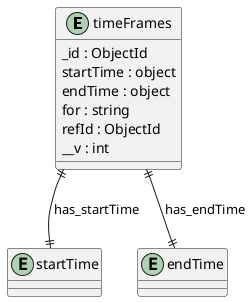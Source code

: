 @startuml timeFrames_Diagram

entity "timeFrames" as timeFrames {
  _id : ObjectId
  startTime : object
  endTime : object
  for : string
  refId : ObjectId
  __v : int
}

entity "startTime" as startTime {
}

entity "endTime" as endTime {
}

' // Relationships
timeFrames ||--|| startTime : has_startTime
timeFrames ||--|| endTime : has_endTime
@enduml
